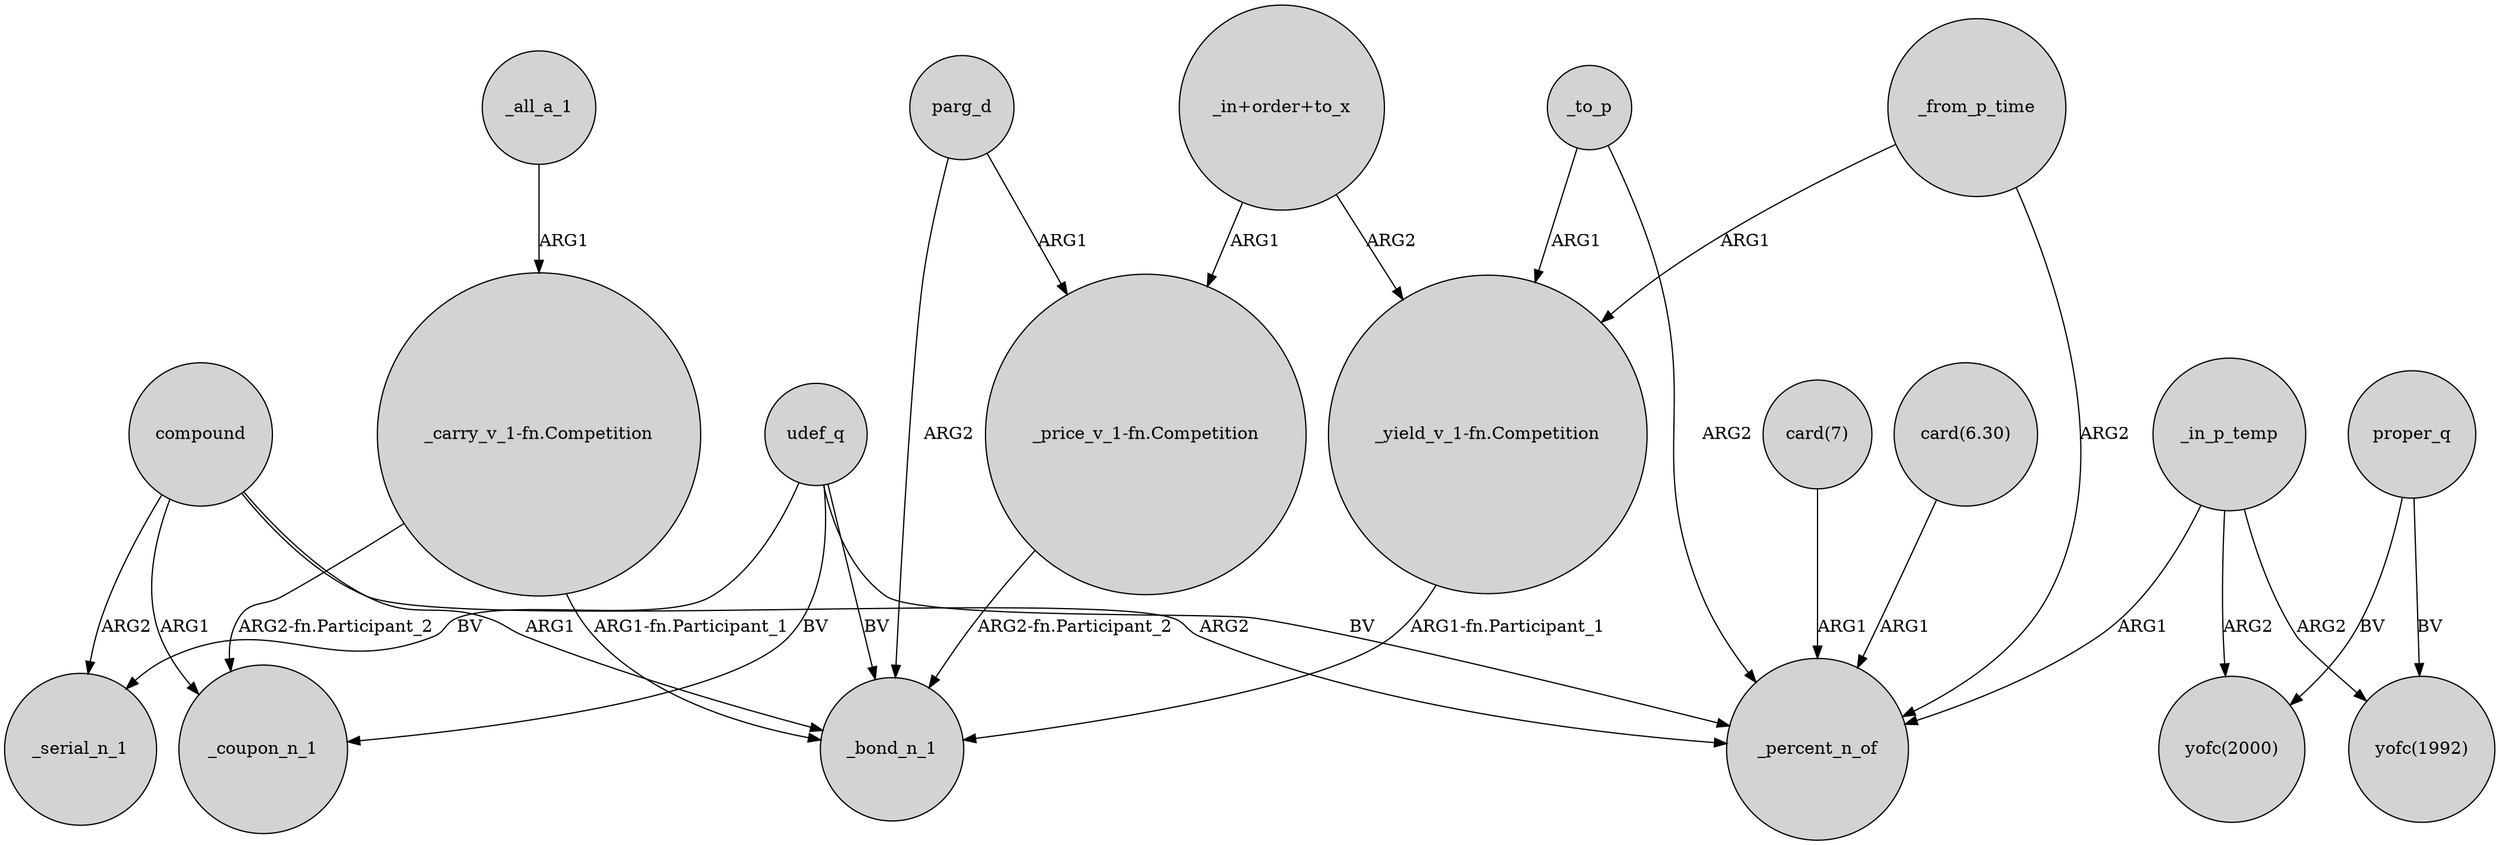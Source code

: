 digraph {
	node [shape=circle style=filled]
	compound -> _coupon_n_1 [label=ARG1]
	proper_q -> "yofc(2000)" [label=BV]
	"card(7)" -> _percent_n_of [label=ARG1]
	parg_d -> _bond_n_1 [label=ARG2]
	udef_q -> _bond_n_1 [label=BV]
	_to_p -> "_yield_v_1-fn.Competition" [label=ARG1]
	_all_a_1 -> "_carry_v_1-fn.Competition" [label=ARG1]
	udef_q -> _serial_n_1 [label=BV]
	compound -> _bond_n_1 [label=ARG1]
	"_carry_v_1-fn.Competition" -> _bond_n_1 [label="ARG1-fn.Participant_1"]
	"_price_v_1-fn.Competition" -> _bond_n_1 [label="ARG2-fn.Participant_2"]
	_to_p -> _percent_n_of [label=ARG2]
	"_in+order+to_x" -> "_price_v_1-fn.Competition" [label=ARG1]
	_from_p_time -> _percent_n_of [label=ARG2]
	_in_p_temp -> "yofc(2000)" [label=ARG2]
	"_in+order+to_x" -> "_yield_v_1-fn.Competition" [label=ARG2]
	"_yield_v_1-fn.Competition" -> _bond_n_1 [label="ARG1-fn.Participant_1"]
	udef_q -> _percent_n_of [label=BV]
	"card(6.30)" -> _percent_n_of [label=ARG1]
	compound -> _percent_n_of [label=ARG2]
	proper_q -> "yofc(1992)" [label=BV]
	_in_p_temp -> "yofc(1992)" [label=ARG2]
	compound -> _serial_n_1 [label=ARG2]
	_from_p_time -> "_yield_v_1-fn.Competition" [label=ARG1]
	"_carry_v_1-fn.Competition" -> _coupon_n_1 [label="ARG2-fn.Participant_2"]
	_in_p_temp -> _percent_n_of [label=ARG1]
	parg_d -> "_price_v_1-fn.Competition" [label=ARG1]
	udef_q -> _coupon_n_1 [label=BV]
}
